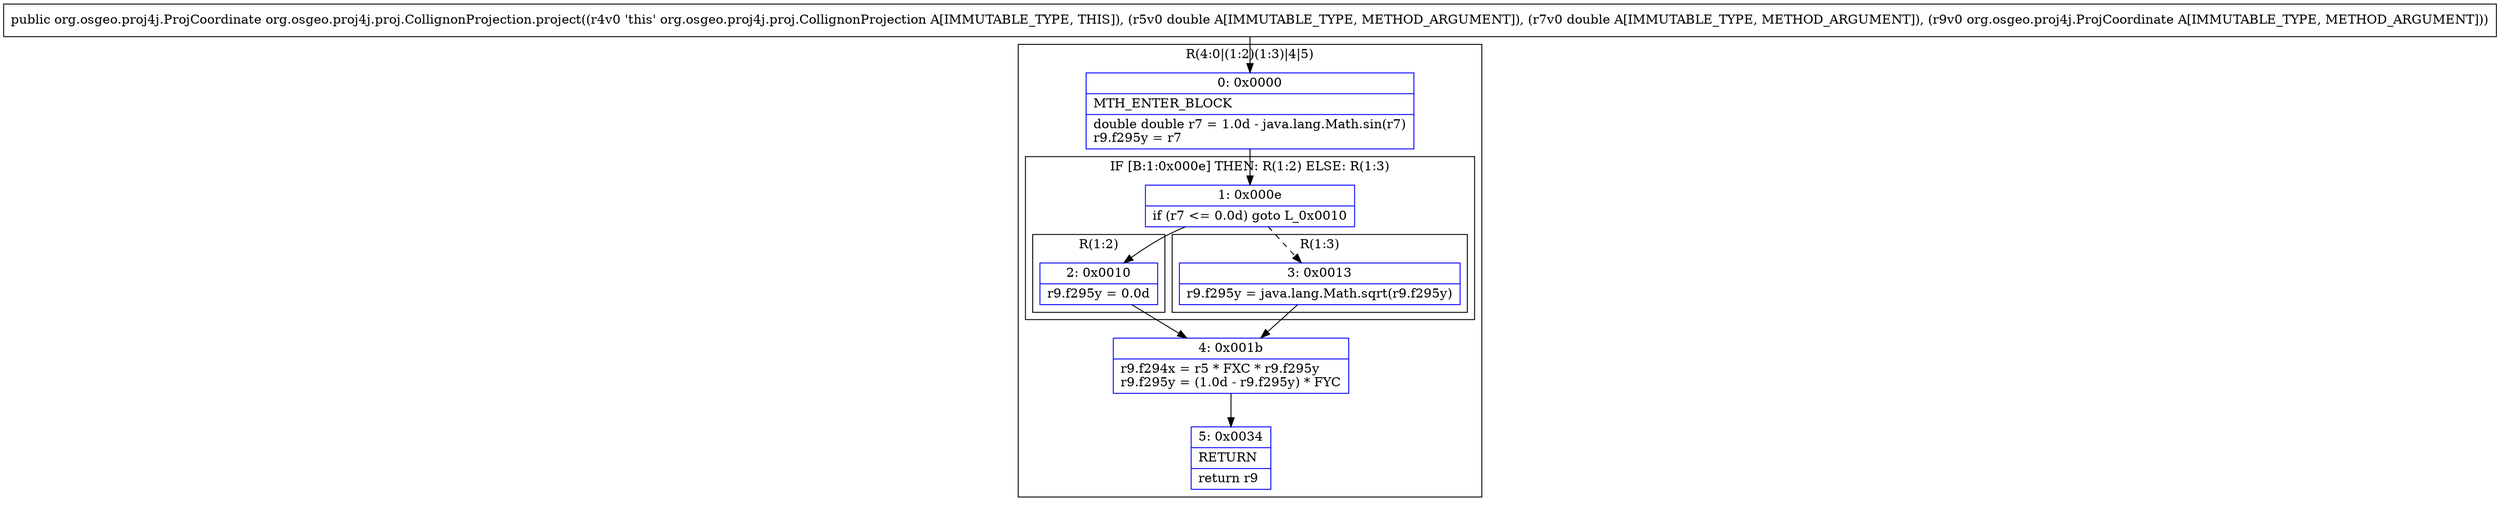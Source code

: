 digraph "CFG fororg.osgeo.proj4j.proj.CollignonProjection.project(DDLorg\/osgeo\/proj4j\/ProjCoordinate;)Lorg\/osgeo\/proj4j\/ProjCoordinate;" {
subgraph cluster_Region_803058913 {
label = "R(4:0|(1:2)(1:3)|4|5)";
node [shape=record,color=blue];
Node_0 [shape=record,label="{0\:\ 0x0000|MTH_ENTER_BLOCK\l|double double r7 = 1.0d \- java.lang.Math.sin(r7)\lr9.f295y = r7\l}"];
subgraph cluster_IfRegion_340751255 {
label = "IF [B:1:0x000e] THEN: R(1:2) ELSE: R(1:3)";
node [shape=record,color=blue];
Node_1 [shape=record,label="{1\:\ 0x000e|if (r7 \<= 0.0d) goto L_0x0010\l}"];
subgraph cluster_Region_1817603139 {
label = "R(1:2)";
node [shape=record,color=blue];
Node_2 [shape=record,label="{2\:\ 0x0010|r9.f295y = 0.0d\l}"];
}
subgraph cluster_Region_1480530321 {
label = "R(1:3)";
node [shape=record,color=blue];
Node_3 [shape=record,label="{3\:\ 0x0013|r9.f295y = java.lang.Math.sqrt(r9.f295y)\l}"];
}
}
Node_4 [shape=record,label="{4\:\ 0x001b|r9.f294x = r5 * FXC * r9.f295y\lr9.f295y = (1.0d \- r9.f295y) * FYC\l}"];
Node_5 [shape=record,label="{5\:\ 0x0034|RETURN\l|return r9\l}"];
}
MethodNode[shape=record,label="{public org.osgeo.proj4j.ProjCoordinate org.osgeo.proj4j.proj.CollignonProjection.project((r4v0 'this' org.osgeo.proj4j.proj.CollignonProjection A[IMMUTABLE_TYPE, THIS]), (r5v0 double A[IMMUTABLE_TYPE, METHOD_ARGUMENT]), (r7v0 double A[IMMUTABLE_TYPE, METHOD_ARGUMENT]), (r9v0 org.osgeo.proj4j.ProjCoordinate A[IMMUTABLE_TYPE, METHOD_ARGUMENT])) }"];
MethodNode -> Node_0;
Node_0 -> Node_1;
Node_1 -> Node_2;
Node_1 -> Node_3[style=dashed];
Node_2 -> Node_4;
Node_3 -> Node_4;
Node_4 -> Node_5;
}

